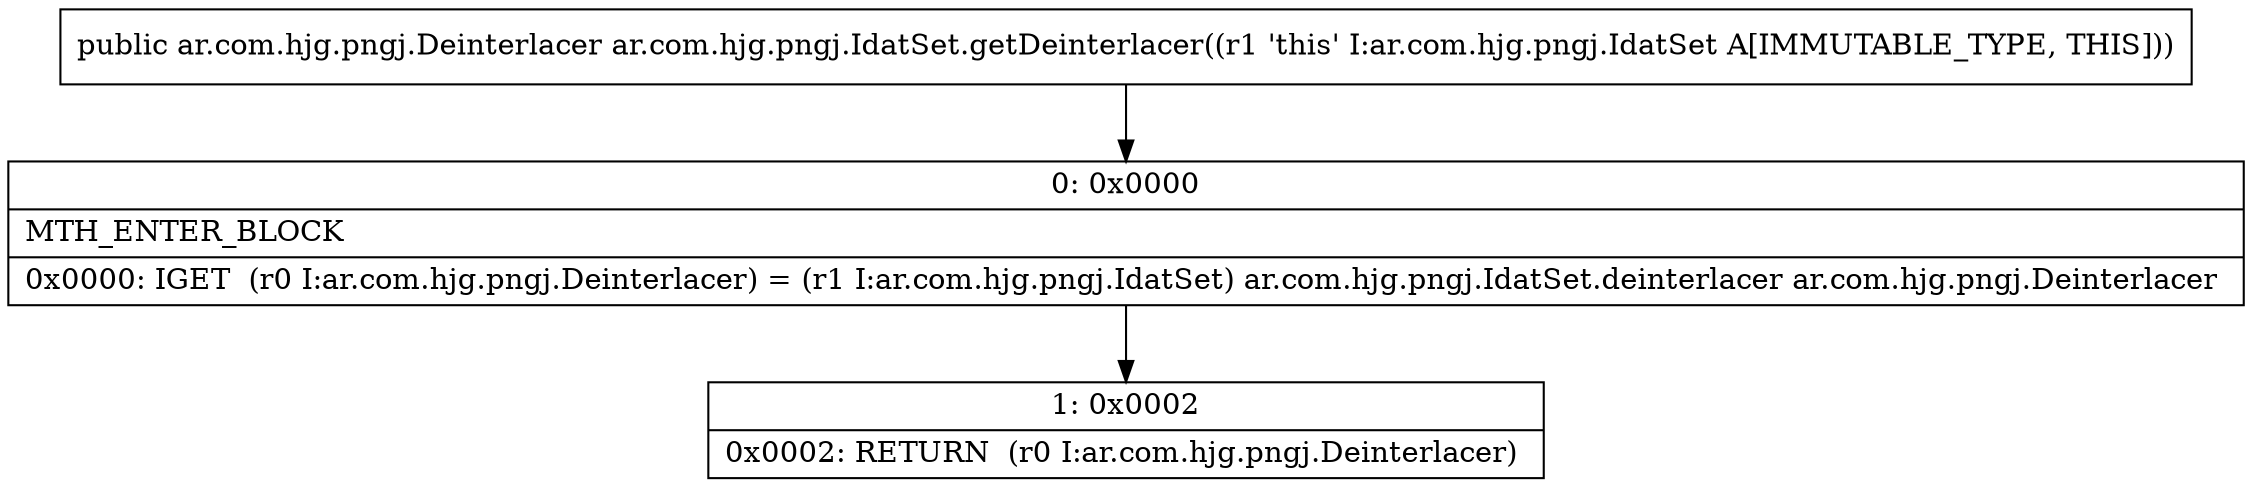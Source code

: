 digraph "CFG forar.com.hjg.pngj.IdatSet.getDeinterlacer()Lar\/com\/hjg\/pngj\/Deinterlacer;" {
Node_0 [shape=record,label="{0\:\ 0x0000|MTH_ENTER_BLOCK\l|0x0000: IGET  (r0 I:ar.com.hjg.pngj.Deinterlacer) = (r1 I:ar.com.hjg.pngj.IdatSet) ar.com.hjg.pngj.IdatSet.deinterlacer ar.com.hjg.pngj.Deinterlacer \l}"];
Node_1 [shape=record,label="{1\:\ 0x0002|0x0002: RETURN  (r0 I:ar.com.hjg.pngj.Deinterlacer) \l}"];
MethodNode[shape=record,label="{public ar.com.hjg.pngj.Deinterlacer ar.com.hjg.pngj.IdatSet.getDeinterlacer((r1 'this' I:ar.com.hjg.pngj.IdatSet A[IMMUTABLE_TYPE, THIS])) }"];
MethodNode -> Node_0;
Node_0 -> Node_1;
}

